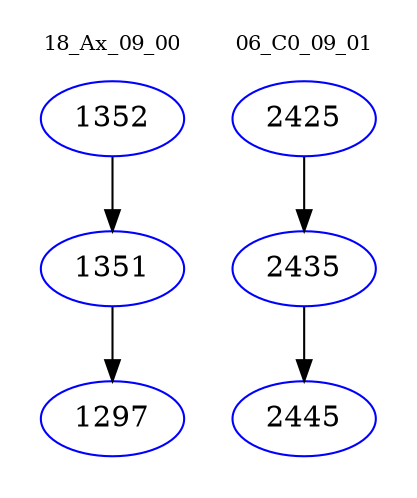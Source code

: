 digraph{
subgraph cluster_0 {
color = white
label = "18_Ax_09_00";
fontsize=10;
T0_1352 [label="1352", color="blue"]
T0_1352 -> T0_1351 [color="black"]
T0_1351 [label="1351", color="blue"]
T0_1351 -> T0_1297 [color="black"]
T0_1297 [label="1297", color="blue"]
}
subgraph cluster_1 {
color = white
label = "06_C0_09_01";
fontsize=10;
T1_2425 [label="2425", color="blue"]
T1_2425 -> T1_2435 [color="black"]
T1_2435 [label="2435", color="blue"]
T1_2435 -> T1_2445 [color="black"]
T1_2445 [label="2445", color="blue"]
}
}
